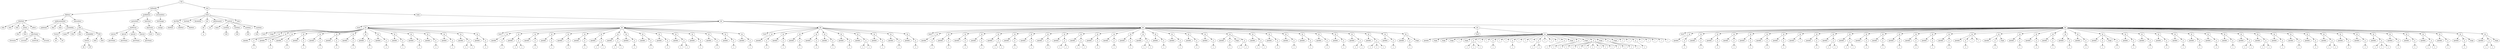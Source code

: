 digraph Tree {
	"t0" [label = "TEI"];
	"t1" [label = "teiHeader"];
	"t2" [label = "fileDesc"];
	"t3" [label = "titleStmt"];
	"t4" [label = "title"];
	"t5" [label = "title"];
	"t6" [label = "title"];
	"t7" [label = "author"];
	"t8" [label = "idno"];
	"t9" [label = "idno"];
	"t10" [label = "persName"];
	"t11" [label = "forename"];
	"t12" [label = "surname"];
	"t13" [label = "nameLink"];
	"t14" [label = "surname"];
	"t15" [label = "editor"];
	"t16" [label = "publicationStmt"];
	"t17" [label = "publisher"];
	"t18" [label = "idno"];
	"t19" [label = "idno"];
	"t20" [label = "availability"];
	"t21" [label = "licence"];
	"t22" [label = "ab"];
	"t23" [label = "ref"];
	"t24" [label = "sourceDesc"];
	"t25" [label = "bibl"];
	"t26" [label = "name"];
	"t27" [label = "idno"];
	"t28" [label = "idno"];
	"t29" [label = "availability"];
	"t30" [label = "licence"];
	"t31" [label = "ab"];
	"t32" [label = "ref"];
	"t33" [label = "bibl"];
	"t34" [label = "date"];
	"t35" [label = "idno"];
	"t36" [label = "profileDesc"];
	"t37" [label = "particDesc"];
	"t38" [label = "listPerson"];
	"t39" [label = "person"];
	"t40" [label = "persName"];
	"t41" [label = "person"];
	"t42" [label = "persName"];
	"t43" [label = "person"];
	"t44" [label = "persName"];
	"t45" [label = "person"];
	"t46" [label = "persName"];
	"t47" [label = "textClass"];
	"t48" [label = "keywords"];
	"t49" [label = "term"];
	"t50" [label = "term"];
	"t51" [label = "revisionDesc"];
	"t52" [label = "listChange"];
	"t53" [label = "change"];
	"t54" [label = "text"];
	"t55" [label = "front"];
	"t56" [label = "docTitle"];
	"t57" [label = "titlePart"];
	"t58" [label = "titlePart"];
	"t59" [label = "titlePart"];
	"t60" [label = "docDate"];
	"t61" [label = "docAuthor"];
	"t62" [label = "div"];
	"t63" [label = "div"];
	"t64" [label = "p"];
	"t65" [label = "performance"];
	"t66" [label = "ab"];
	"t67" [label = "castList"];
	"t68" [label = "head"];
	"t69" [label = "castItem"];
	"t70" [label = "role"];
	"t71" [label = "castItem"];
	"t72" [label = "role"];
	"t73" [label = "castItem"];
	"t74" [label = "role"];
	"t75" [label = "castItem"];
	"t76" [label = "role"];
	"t77" [label = "note"];
	"t78" [label = "body"];
	"t79" [label = "div"];
	"t80" [label = "head"];
	"t81" [label = "div"];
	"t82" [label = "head"];
	"t83" [label = "stage"];
	"t84" [label = "sp"];
	"t85" [label = "speaker"];
	"t86" [label = "p"];
	"t87" [label = "s"];
	"t88" [label = "sp"];
	"t89" [label = "speaker"];
	"t90" [label = "p"];
	"t91" [label = "s"];
	"t92" [label = "sp"];
	"t93" [label = "speaker"];
	"t94" [label = "p"];
	"t95" [label = "s"];
	"t96" [label = "sp"];
	"t97" [label = "speaker"];
	"t98" [label = "p"];
	"t99" [label = "s"];
	"t100" [label = "sp"];
	"t101" [label = "speaker"];
	"t102" [label = "p"];
	"t103" [label = "s"];
	"t104" [label = "sp"];
	"t105" [label = "speaker"];
	"t106" [label = "p"];
	"t107" [label = "s"];
	"t108" [label = "sp"];
	"t109" [label = "speaker"];
	"t110" [label = "p"];
	"t111" [label = "s"];
	"t112" [label = "sp"];
	"t113" [label = "speaker"];
	"t114" [label = "p"];
	"t115" [label = "s"];
	"t116" [label = "sp"];
	"t117" [label = "speaker"];
	"t118" [label = "p"];
	"t119" [label = "s"];
	"t120" [label = "sp"];
	"t121" [label = "speaker"];
	"t122" [label = "p"];
	"t123" [label = "s"];
	"t124" [label = "sp"];
	"t125" [label = "speaker"];
	"t126" [label = "p"];
	"t127" [label = "s"];
	"t128" [label = "sp"];
	"t129" [label = "speaker"];
	"t130" [label = "p"];
	"t131" [label = "s"];
	"t132" [label = "sp"];
	"t133" [label = "speaker"];
	"t134" [label = "p"];
	"t135" [label = "s"];
	"t136" [label = "sp"];
	"t137" [label = "speaker"];
	"t138" [label = "p"];
	"t139" [label = "s"];
	"t140" [label = "s"];
	"t141" [label = "sp"];
	"t142" [label = "speaker"];
	"t143" [label = "p"];
	"t144" [label = "s"];
	"t145" [label = "div"];
	"t146" [label = "head"];
	"t147" [label = "sp"];
	"t148" [label = "speaker"];
	"t149" [label = "p"];
	"t150" [label = "s"];
	"t151" [label = "sp"];
	"t152" [label = "speaker"];
	"t153" [label = "p"];
	"t154" [label = "s"];
	"t155" [label = "s"];
	"t156" [label = "sp"];
	"t157" [label = "speaker"];
	"t158" [label = "p"];
	"t159" [label = "s"];
	"t160" [label = "sp"];
	"t161" [label = "speaker"];
	"t162" [label = "p"];
	"t163" [label = "s"];
	"t164" [label = "sp"];
	"t165" [label = "speaker"];
	"t166" [label = "p"];
	"t167" [label = "s"];
	"t168" [label = "sp"];
	"t169" [label = "speaker"];
	"t170" [label = "p"];
	"t171" [label = "s"];
	"t172" [label = "sp"];
	"t173" [label = "speaker"];
	"t174" [label = "p"];
	"t175" [label = "s"];
	"t176" [label = "s"];
	"t177" [label = "sp"];
	"t178" [label = "speaker"];
	"t179" [label = "p"];
	"t180" [label = "s"];
	"t181" [label = "s"];
	"t182" [label = "sp"];
	"t183" [label = "speaker"];
	"t184" [label = "p"];
	"t185" [label = "s"];
	"t186" [label = "sp"];
	"t187" [label = "speaker"];
	"t188" [label = "p"];
	"t189" [label = "s"];
	"t190" [label = "sp"];
	"t191" [label = "speaker"];
	"t192" [label = "p"];
	"t193" [label = "s"];
	"t194" [label = "sp"];
	"t195" [label = "speaker"];
	"t196" [label = "p"];
	"t197" [label = "s"];
	"t198" [label = "s"];
	"t199" [label = "sp"];
	"t200" [label = "speaker"];
	"t201" [label = "p"];
	"t202" [label = "s"];
	"t203" [label = "sp"];
	"t204" [label = "speaker"];
	"t205" [label = "p"];
	"t206" [label = "s"];
	"t207" [label = "sp"];
	"t208" [label = "speaker"];
	"t209" [label = "p"];
	"t210" [label = "s"];
	"t211" [label = "sp"];
	"t212" [label = "speaker"];
	"t213" [label = "p"];
	"t214" [label = "s"];
	"t215" [label = "div"];
	"t216" [label = "head"];
	"t217" [label = "sp"];
	"t218" [label = "speaker"];
	"t219" [label = "p"];
	"t220" [label = "s"];
	"t221" [label = "sp"];
	"t222" [label = "speaker"];
	"t223" [label = "p"];
	"t224" [label = "s"];
	"t225" [label = "sp"];
	"t226" [label = "speaker"];
	"t227" [label = "p"];
	"t228" [label = "s"];
	"t229" [label = "sp"];
	"t230" [label = "speaker"];
	"t231" [label = "p"];
	"t232" [label = "s"];
	"t233" [label = "sp"];
	"t234" [label = "speaker"];
	"t235" [label = "p"];
	"t236" [label = "s"];
	"t237" [label = "sp"];
	"t238" [label = "speaker"];
	"t239" [label = "p"];
	"t240" [label = "s"];
	"t241" [label = "sp"];
	"t242" [label = "speaker"];
	"t243" [label = "p"];
	"t244" [label = "s"];
	"t245" [label = "s"];
	"t246" [label = "sp"];
	"t247" [label = "speaker"];
	"t248" [label = "p"];
	"t249" [label = "s"];
	"t250" [label = "sp"];
	"t251" [label = "speaker"];
	"t252" [label = "p"];
	"t253" [label = "s"];
	"t254" [label = "sp"];
	"t255" [label = "speaker"];
	"t256" [label = "p"];
	"t257" [label = "s"];
	"t258" [label = "div"];
	"t259" [label = "head"];
	"t260" [label = "sp"];
	"t261" [label = "speaker"];
	"t262" [label = "p"];
	"t263" [label = "s"];
	"t264" [label = "sp"];
	"t265" [label = "speaker"];
	"t266" [label = "p"];
	"t267" [label = "s"];
	"t268" [label = "sp"];
	"t269" [label = "speaker"];
	"t270" [label = "p"];
	"t271" [label = "s"];
	"t272" [label = "sp"];
	"t273" [label = "speaker"];
	"t274" [label = "p"];
	"t275" [label = "s"];
	"t276" [label = "sp"];
	"t277" [label = "speaker"];
	"t278" [label = "p"];
	"t279" [label = "s"];
	"t280" [label = "s"];
	"t281" [label = "sp"];
	"t282" [label = "speaker"];
	"t283" [label = "p"];
	"t284" [label = "s"];
	"t285" [label = "sp"];
	"t286" [label = "speaker"];
	"t287" [label = "p"];
	"t288" [label = "s"];
	"t289" [label = "sp"];
	"t290" [label = "speaker"];
	"t291" [label = "p"];
	"t292" [label = "s"];
	"t293" [label = "sp"];
	"t294" [label = "speaker"];
	"t295" [label = "p"];
	"t296" [label = "s"];
	"t297" [label = "s"];
	"t298" [label = "sp"];
	"t299" [label = "speaker"];
	"t300" [label = "p"];
	"t301" [label = "s"];
	"t302" [label = "s"];
	"t303" [label = "sp"];
	"t304" [label = "speaker"];
	"t305" [label = "p"];
	"t306" [label = "s"];
	"t307" [label = "sp"];
	"t308" [label = "speaker"];
	"t309" [label = "p"];
	"t310" [label = "s"];
	"t311" [label = "sp"];
	"t312" [label = "speaker"];
	"t313" [label = "p"];
	"t314" [label = "s"];
	"t315" [label = "sp"];
	"t316" [label = "speaker"];
	"t317" [label = "p"];
	"t318" [label = "s"];
	"t319" [label = "s"];
	"t320" [label = "sp"];
	"t321" [label = "speaker"];
	"t322" [label = "p"];
	"t323" [label = "s"];
	"t324" [label = "sp"];
	"t325" [label = "speaker"];
	"t326" [label = "p"];
	"t327" [label = "s"];
	"t328" [label = "sp"];
	"t329" [label = "speaker"];
	"t330" [label = "p"];
	"t331" [label = "s"];
	"t332" [label = "sp"];
	"t333" [label = "speaker"];
	"t334" [label = "p"];
	"t335" [label = "s"];
	"t336" [label = "sp"];
	"t337" [label = "speaker"];
	"t338" [label = "p"];
	"t339" [label = "s"];
	"t340" [label = "stage"];
	"t341" [label = "p"];
	"t342" [label = "s"];
	"t343" [label = "s"];
	"t344" [label = "sp"];
	"t345" [label = "speaker"];
	"t346" [label = "p"];
	"t347" [label = "s"];
	"t348" [label = "s"];
	"t349" [label = "sp"];
	"t350" [label = "speaker"];
	"t351" [label = "p"];
	"t352" [label = "s"];
	"t353" [label = "sp"];
	"t354" [label = "speaker"];
	"t355" [label = "p"];
	"t356" [label = "s"];
	"t357" [label = "sp"];
	"t358" [label = "speaker"];
	"t359" [label = "p"];
	"t360" [label = "s"];
	"t361" [label = "sp"];
	"t362" [label = "speaker"];
	"t363" [label = "p"];
	"t364" [label = "s"];
	"t365" [label = "sp"];
	"t366" [label = "speaker"];
	"t367" [label = "p"];
	"t368" [label = "s"];
	"t369" [label = "sp"];
	"t370" [label = "speaker"];
	"t371" [label = "p"];
	"t372" [label = "s"];
	"t373" [label = "s"];
	"t374" [label = "sp"];
	"t375" [label = "speaker"];
	"t376" [label = "p"];
	"t377" [label = "s"];
	"t378" [label = "s"];
	"t379" [label = "s"];
	"t380" [label = "sp"];
	"t381" [label = "speaker"];
	"t382" [label = "p"];
	"t383" [label = "s"];
	"t384" [label = "sp"];
	"t385" [label = "speaker"];
	"t386" [label = "p"];
	"t387" [label = "s"];
	"t388" [label = "stage"];
	"t389" [label = "div"];
	"t390" [label = "head"];
	"t391" [label = "sp"];
	"t392" [label = "speaker"];
	"t393" [label = "stage"];
	"t394" [label = "stage"];
	"t395" [label = "stage"];
	"t396" [label = "l"];
	"t397" [label = "stage"];
	"t398" [label = "p"];
	"t399" [label = "s"];
	"t400" [label = "s"];
	"t401" [label = "s"];
	"t402" [label = "l"];
	"t403" [label = "l"];
	"t404" [label = "p"];
	"t405" [label = "s"];
	"t406" [label = "l"];
	"t407" [label = "l"];
	"t408" [label = "p"];
	"t409" [label = "s"];
	"t410" [label = "l"];
	"t411" [label = "l"];
	"t412" [label = "l"];
	"t413" [label = "p"];
	"t414" [label = "s"];
	"t415" [label = "s"];
	"t416" [label = "l"];
	"t417" [label = "l"];
	"t418" [label = "l"];
	"t419" [label = "p"];
	"t420" [label = "s"];
	"t421" [label = "stage"];
	"t422" [label = "p"];
	"t423" [label = "s"];
	"t424" [label = "s"];
	"t425" [label = "stage"];
	"t426" [label = "p"];
	"t427" [label = "s"];
	"t428" [label = "s"];
	"t429" [label = "s"];
	"t430" [label = "s"];
	"t431" [label = "s"];
	"t432" [label = "s"];
	"t433" [label = "s"];
	"t434" [label = "s"];
	"t435" [label = "s"];
	"t436" [label = "stage"];
	"t437" [label = "p"];
	"t438" [label = "s"];
	"t439" [label = "s"];
	"t440" [label = "s"];
	"t441" [label = "stage"];
	"t442" [label = "l"];
	"t443" [label = "l"];
	"t444" [label = "p"];
	"t445" [label = "s"];
	"t446" [label = "l"];
	"t447" [label = "l"];
	"t448" [label = "l"];
	"t449" [label = "l"];
	"t450" [label = "l"];
	"t451" [label = "div"];
	"t452" [label = "head"];
	"t453" [label = "sp"];
	"t454" [label = "speaker"];
	"t455" [label = "p"];
	"t456" [label = "s"];
	"t457" [label = "sp"];
	"t458" [label = "speaker"];
	"t459" [label = "p"];
	"t460" [label = "s"];
	"t461" [label = "sp"];
	"t462" [label = "speaker"];
	"t463" [label = "p"];
	"t464" [label = "s"];
	"t465" [label = "sp"];
	"t466" [label = "speaker"];
	"t467" [label = "p"];
	"t468" [label = "s"];
	"t469" [label = "sp"];
	"t470" [label = "speaker"];
	"t471" [label = "p"];
	"t472" [label = "s"];
	"t473" [label = "sp"];
	"t474" [label = "speaker"];
	"t475" [label = "p"];
	"t476" [label = "s"];
	"t477" [label = "sp"];
	"t478" [label = "speaker"];
	"t479" [label = "p"];
	"t480" [label = "s"];
	"t481" [label = "sp"];
	"t482" [label = "speaker"];
	"t483" [label = "l"];
	"t484" [label = "sp"];
	"t485" [label = "speaker"];
	"t486" [label = "p"];
	"t487" [label = "s"];
	"t488" [label = "sp"];
	"t489" [label = "speaker"];
	"t490" [label = "p"];
	"t491" [label = "s"];
	"t492" [label = "s"];
	"t493" [label = "sp"];
	"t494" [label = "speaker"];
	"t495" [label = "p"];
	"t496" [label = "s"];
	"t497" [label = "s"];
	"t498" [label = "sp"];
	"t499" [label = "speaker"];
	"t500" [label = "p"];
	"t501" [label = "s"];
	"t502" [label = "sp"];
	"t503" [label = "speaker"];
	"t504" [label = "p"];
	"t505" [label = "s"];
	"t506" [label = "sp"];
	"t507" [label = "speaker"];
	"t508" [label = "p"];
	"t509" [label = "s"];
	"t510" [label = "sp"];
	"t511" [label = "speaker"];
	"t512" [label = "p"];
	"t513" [label = "s"];
	"t514" [label = "sp"];
	"t515" [label = "speaker"];
	"t516" [label = "p"];
	"t517" [label = "s"];
	"t518" [label = "sp"];
	"t519" [label = "speaker"];
	"t520" [label = "p"];
	"t521" [label = "s"];
	"t522" [label = "sp"];
	"t523" [label = "speaker"];
	"t524" [label = "p"];
	"t525" [label = "s"];
	"t526" [label = "l"];
	"t527" [label = "l"];
	"t528" [label = "sp"];
	"t529" [label = "speaker"];
	"t530" [label = "p"];
	"t531" [label = "s"];
	"t532" [label = "stage"];
	"t533" [label = "sp"];
	"t534" [label = "speaker"];
	"t535" [label = "p"];
	"t536" [label = "s"];
	"t537" [label = "sp"];
	"t538" [label = "speaker"];
	"t539" [label = "p"];
	"t540" [label = "s"];
	"t541" [label = "sp"];
	"t542" [label = "speaker"];
	"t543" [label = "p"];
	"t544" [label = "s"];
	"t545" [label = "sp"];
	"t546" [label = "speaker"];
	"t547" [label = "p"];
	"t548" [label = "s"];
	"t549" [label = "sp"];
	"t550" [label = "speaker"];
	"t551" [label = "p"];
	"t552" [label = "s"];
	"t553" [label = "sp"];
	"t554" [label = "speaker"];
	"t555" [label = "p"];
	"t556" [label = "s"];
	"t557" [label = "stage"];
	"t558" [label = "p"];
	"t559" [label = "s"];
	"t560" [label = "sp"];
	"t561" [label = "speaker"];
	"t562" [label = "p"];
	"t563" [label = "s"];
	"t564" [label = "sp"];
	"t565" [label = "speaker"];
	"t566" [label = "p"];
	"t567" [label = "s"];
	"t568" [label = "sp"];
	"t569" [label = "speaker"];
	"t570" [label = "p"];
	"t571" [label = "s"];
	"t572" [label = "sp"];
	"t573" [label = "speaker"];
	"t574" [label = "p"];
	"t575" [label = "s"];
	"t576" [label = "sp"];
	"t577" [label = "speaker"];
	"t578" [label = "p"];
	"t579" [label = "s"];
	"t580" [label = "sp"];
	"t581" [label = "speaker"];
	"t582" [label = "p"];
	"t583" [label = "s"];
	"t584" [label = "sp"];
	"t585" [label = "speaker"];
	"t586" [label = "p"];
	"t587" [label = "s"];
	"t588" [label = "sp"];
	"t589" [label = "speaker"];
	"t590" [label = "p"];
	"t591" [label = "s"];
	"t592" [label = "s"];
	"t593" [label = "sp"];
	"t594" [label = "speaker"];
	"t595" [label = "p"];
	"t596" [label = "s"];
	"t597" [label = "s"];
	"t598" [label = "sp"];
	"t599" [label = "speaker"];
	"t600" [label = "p"];
	"t601" [label = "s"];
	"t602" [label = "sp"];
	"t603" [label = "speaker"];
	"t604" [label = "p"];
	"t605" [label = "s"];
	"t606" [label = "sp"];
	"t607" [label = "speaker"];
	"t608" [label = "p"];
	"t609" [label = "s"];
	"t610" [label = "sp"];
	"t611" [label = "speaker"];
	"t612" [label = "p"];
	"t613" [label = "s"];
	"t614" [label = "s"];
	"t615" [label = "sp"];
	"t616" [label = "speaker"];
	"t617" [label = "p"];
	"t618" [label = "s"];
	"t619" [label = "sp"];
	"t620" [label = "speaker"];
	"t621" [label = "p"];
	"t622" [label = "s"];
	"t623" [label = "sp"];
	"t624" [label = "speaker"];
	"t625" [label = "p"];
	"t626" [label = "s"];
	"t627" [label = "s"];
	"t628" [label = "s"];
	"t629" [label = "sp"];
	"t630" [label = "speaker"];
	"t631" [label = "p"];
	"t632" [label = "s"];
	"t633" [label = "sp"];
	"t634" [label = "speaker"];
	"t635" [label = "p"];
	"t636" [label = "s"];
	"t637" [label = "sp"];
	"t638" [label = "speaker"];
	"t639" [label = "p"];
	"t640" [label = "s"];
	"t641" [label = "s"];
	"t642" [label = "sp"];
	"t643" [label = "speaker"];
	"t644" [label = "p"];
	"t645" [label = "s"];
	"t646" [label = "sp"];
	"t647" [label = "speaker"];
	"t648" [label = "p"];
	"t649" [label = "s"];
	"t650" [label = "stage"];
	"t651" [label = "sp"];
	"t652" [label = "speaker"];
	"t653" [label = "p"];
	"t654" [label = "s"];
	"t655" [label = "s"];
	"t656" [label = "stage"];
	"t0" -> "t1";
	"t1" -> "t2";
	"t2" -> "t3";
	"t3" -> "t4";
	"t3" -> "t5";
	"t3" -> "t6";
	"t3" -> "t7";
	"t7" -> "t8";
	"t7" -> "t9";
	"t7" -> "t10";
	"t10" -> "t11";
	"t10" -> "t12";
	"t10" -> "t13";
	"t10" -> "t14";
	"t3" -> "t15";
	"t2" -> "t16";
	"t16" -> "t17";
	"t16" -> "t18";
	"t16" -> "t19";
	"t16" -> "t20";
	"t20" -> "t21";
	"t21" -> "t22";
	"t21" -> "t23";
	"t2" -> "t24";
	"t24" -> "t25";
	"t25" -> "t26";
	"t25" -> "t27";
	"t25" -> "t28";
	"t25" -> "t29";
	"t29" -> "t30";
	"t30" -> "t31";
	"t30" -> "t32";
	"t25" -> "t33";
	"t33" -> "t34";
	"t33" -> "t35";
	"t1" -> "t36";
	"t36" -> "t37";
	"t37" -> "t38";
	"t38" -> "t39";
	"t39" -> "t40";
	"t38" -> "t41";
	"t41" -> "t42";
	"t38" -> "t43";
	"t43" -> "t44";
	"t38" -> "t45";
	"t45" -> "t46";
	"t36" -> "t47";
	"t47" -> "t48";
	"t48" -> "t49";
	"t48" -> "t50";
	"t1" -> "t51";
	"t51" -> "t52";
	"t52" -> "t53";
	"t0" -> "t54";
	"t54" -> "t55";
	"t55" -> "t56";
	"t56" -> "t57";
	"t56" -> "t58";
	"t56" -> "t59";
	"t55" -> "t60";
	"t55" -> "t61";
	"t55" -> "t62";
	"t62" -> "t63";
	"t63" -> "t64";
	"t55" -> "t65";
	"t65" -> "t66";
	"t55" -> "t67";
	"t67" -> "t68";
	"t67" -> "t69";
	"t69" -> "t70";
	"t67" -> "t71";
	"t71" -> "t72";
	"t67" -> "t73";
	"t73" -> "t74";
	"t67" -> "t75";
	"t75" -> "t76";
	"t55" -> "t77";
	"t54" -> "t78";
	"t78" -> "t79";
	"t79" -> "t80";
	"t79" -> "t81";
	"t81" -> "t82";
	"t81" -> "t83";
	"t81" -> "t84";
	"t84" -> "t85";
	"t84" -> "t86";
	"t86" -> "t87";
	"t81" -> "t88";
	"t88" -> "t89";
	"t88" -> "t90";
	"t90" -> "t91";
	"t81" -> "t92";
	"t92" -> "t93";
	"t92" -> "t94";
	"t94" -> "t95";
	"t81" -> "t96";
	"t96" -> "t97";
	"t96" -> "t98";
	"t98" -> "t99";
	"t81" -> "t100";
	"t100" -> "t101";
	"t100" -> "t102";
	"t102" -> "t103";
	"t81" -> "t104";
	"t104" -> "t105";
	"t104" -> "t106";
	"t106" -> "t107";
	"t81" -> "t108";
	"t108" -> "t109";
	"t108" -> "t110";
	"t110" -> "t111";
	"t81" -> "t112";
	"t112" -> "t113";
	"t112" -> "t114";
	"t114" -> "t115";
	"t81" -> "t116";
	"t116" -> "t117";
	"t116" -> "t118";
	"t118" -> "t119";
	"t81" -> "t120";
	"t120" -> "t121";
	"t120" -> "t122";
	"t122" -> "t123";
	"t81" -> "t124";
	"t124" -> "t125";
	"t124" -> "t126";
	"t126" -> "t127";
	"t81" -> "t128";
	"t128" -> "t129";
	"t128" -> "t130";
	"t130" -> "t131";
	"t81" -> "t132";
	"t132" -> "t133";
	"t132" -> "t134";
	"t134" -> "t135";
	"t81" -> "t136";
	"t136" -> "t137";
	"t136" -> "t138";
	"t138" -> "t139";
	"t138" -> "t140";
	"t81" -> "t141";
	"t141" -> "t142";
	"t141" -> "t143";
	"t143" -> "t144";
	"t79" -> "t145";
	"t145" -> "t146";
	"t145" -> "t147";
	"t147" -> "t148";
	"t147" -> "t149";
	"t149" -> "t150";
	"t145" -> "t151";
	"t151" -> "t152";
	"t151" -> "t153";
	"t153" -> "t154";
	"t153" -> "t155";
	"t145" -> "t156";
	"t156" -> "t157";
	"t156" -> "t158";
	"t158" -> "t159";
	"t145" -> "t160";
	"t160" -> "t161";
	"t160" -> "t162";
	"t162" -> "t163";
	"t145" -> "t164";
	"t164" -> "t165";
	"t164" -> "t166";
	"t166" -> "t167";
	"t145" -> "t168";
	"t168" -> "t169";
	"t168" -> "t170";
	"t170" -> "t171";
	"t145" -> "t172";
	"t172" -> "t173";
	"t172" -> "t174";
	"t174" -> "t175";
	"t174" -> "t176";
	"t145" -> "t177";
	"t177" -> "t178";
	"t177" -> "t179";
	"t179" -> "t180";
	"t179" -> "t181";
	"t145" -> "t182";
	"t182" -> "t183";
	"t182" -> "t184";
	"t184" -> "t185";
	"t145" -> "t186";
	"t186" -> "t187";
	"t186" -> "t188";
	"t188" -> "t189";
	"t145" -> "t190";
	"t190" -> "t191";
	"t190" -> "t192";
	"t192" -> "t193";
	"t145" -> "t194";
	"t194" -> "t195";
	"t194" -> "t196";
	"t196" -> "t197";
	"t196" -> "t198";
	"t145" -> "t199";
	"t199" -> "t200";
	"t199" -> "t201";
	"t201" -> "t202";
	"t145" -> "t203";
	"t203" -> "t204";
	"t203" -> "t205";
	"t205" -> "t206";
	"t145" -> "t207";
	"t207" -> "t208";
	"t207" -> "t209";
	"t209" -> "t210";
	"t145" -> "t211";
	"t211" -> "t212";
	"t211" -> "t213";
	"t213" -> "t214";
	"t79" -> "t215";
	"t215" -> "t216";
	"t215" -> "t217";
	"t217" -> "t218";
	"t217" -> "t219";
	"t219" -> "t220";
	"t215" -> "t221";
	"t221" -> "t222";
	"t221" -> "t223";
	"t223" -> "t224";
	"t215" -> "t225";
	"t225" -> "t226";
	"t225" -> "t227";
	"t227" -> "t228";
	"t215" -> "t229";
	"t229" -> "t230";
	"t229" -> "t231";
	"t231" -> "t232";
	"t215" -> "t233";
	"t233" -> "t234";
	"t233" -> "t235";
	"t235" -> "t236";
	"t215" -> "t237";
	"t237" -> "t238";
	"t237" -> "t239";
	"t239" -> "t240";
	"t215" -> "t241";
	"t241" -> "t242";
	"t241" -> "t243";
	"t243" -> "t244";
	"t243" -> "t245";
	"t215" -> "t246";
	"t246" -> "t247";
	"t246" -> "t248";
	"t248" -> "t249";
	"t215" -> "t250";
	"t250" -> "t251";
	"t250" -> "t252";
	"t252" -> "t253";
	"t215" -> "t254";
	"t254" -> "t255";
	"t254" -> "t256";
	"t256" -> "t257";
	"t79" -> "t258";
	"t258" -> "t259";
	"t258" -> "t260";
	"t260" -> "t261";
	"t260" -> "t262";
	"t262" -> "t263";
	"t258" -> "t264";
	"t264" -> "t265";
	"t264" -> "t266";
	"t266" -> "t267";
	"t258" -> "t268";
	"t268" -> "t269";
	"t268" -> "t270";
	"t270" -> "t271";
	"t258" -> "t272";
	"t272" -> "t273";
	"t272" -> "t274";
	"t274" -> "t275";
	"t258" -> "t276";
	"t276" -> "t277";
	"t276" -> "t278";
	"t278" -> "t279";
	"t278" -> "t280";
	"t258" -> "t281";
	"t281" -> "t282";
	"t281" -> "t283";
	"t283" -> "t284";
	"t258" -> "t285";
	"t285" -> "t286";
	"t285" -> "t287";
	"t287" -> "t288";
	"t258" -> "t289";
	"t289" -> "t290";
	"t289" -> "t291";
	"t291" -> "t292";
	"t258" -> "t293";
	"t293" -> "t294";
	"t293" -> "t295";
	"t295" -> "t296";
	"t295" -> "t297";
	"t258" -> "t298";
	"t298" -> "t299";
	"t298" -> "t300";
	"t300" -> "t301";
	"t300" -> "t302";
	"t258" -> "t303";
	"t303" -> "t304";
	"t303" -> "t305";
	"t305" -> "t306";
	"t258" -> "t307";
	"t307" -> "t308";
	"t307" -> "t309";
	"t309" -> "t310";
	"t258" -> "t311";
	"t311" -> "t312";
	"t311" -> "t313";
	"t313" -> "t314";
	"t258" -> "t315";
	"t315" -> "t316";
	"t315" -> "t317";
	"t317" -> "t318";
	"t317" -> "t319";
	"t258" -> "t320";
	"t320" -> "t321";
	"t320" -> "t322";
	"t322" -> "t323";
	"t258" -> "t324";
	"t324" -> "t325";
	"t324" -> "t326";
	"t326" -> "t327";
	"t258" -> "t328";
	"t328" -> "t329";
	"t328" -> "t330";
	"t330" -> "t331";
	"t258" -> "t332";
	"t332" -> "t333";
	"t332" -> "t334";
	"t334" -> "t335";
	"t258" -> "t336";
	"t336" -> "t337";
	"t336" -> "t338";
	"t338" -> "t339";
	"t336" -> "t340";
	"t336" -> "t341";
	"t341" -> "t342";
	"t341" -> "t343";
	"t258" -> "t344";
	"t344" -> "t345";
	"t344" -> "t346";
	"t346" -> "t347";
	"t346" -> "t348";
	"t258" -> "t349";
	"t349" -> "t350";
	"t349" -> "t351";
	"t351" -> "t352";
	"t258" -> "t353";
	"t353" -> "t354";
	"t353" -> "t355";
	"t355" -> "t356";
	"t258" -> "t357";
	"t357" -> "t358";
	"t357" -> "t359";
	"t359" -> "t360";
	"t258" -> "t361";
	"t361" -> "t362";
	"t361" -> "t363";
	"t363" -> "t364";
	"t258" -> "t365";
	"t365" -> "t366";
	"t365" -> "t367";
	"t367" -> "t368";
	"t258" -> "t369";
	"t369" -> "t370";
	"t369" -> "t371";
	"t371" -> "t372";
	"t371" -> "t373";
	"t258" -> "t374";
	"t374" -> "t375";
	"t374" -> "t376";
	"t376" -> "t377";
	"t376" -> "t378";
	"t376" -> "t379";
	"t258" -> "t380";
	"t380" -> "t381";
	"t380" -> "t382";
	"t382" -> "t383";
	"t258" -> "t384";
	"t384" -> "t385";
	"t384" -> "t386";
	"t386" -> "t387";
	"t384" -> "t388";
	"t79" -> "t389";
	"t389" -> "t390";
	"t389" -> "t391";
	"t391" -> "t392";
	"t391" -> "t393";
	"t391" -> "t394";
	"t391" -> "t395";
	"t391" -> "t396";
	"t391" -> "t397";
	"t391" -> "t398";
	"t398" -> "t399";
	"t398" -> "t400";
	"t398" -> "t401";
	"t391" -> "t402";
	"t391" -> "t403";
	"t391" -> "t404";
	"t404" -> "t405";
	"t391" -> "t406";
	"t391" -> "t407";
	"t391" -> "t408";
	"t408" -> "t409";
	"t391" -> "t410";
	"t391" -> "t411";
	"t391" -> "t412";
	"t391" -> "t413";
	"t413" -> "t414";
	"t413" -> "t415";
	"t391" -> "t416";
	"t391" -> "t417";
	"t391" -> "t418";
	"t391" -> "t419";
	"t419" -> "t420";
	"t391" -> "t421";
	"t391" -> "t422";
	"t422" -> "t423";
	"t422" -> "t424";
	"t391" -> "t425";
	"t391" -> "t426";
	"t426" -> "t427";
	"t426" -> "t428";
	"t426" -> "t429";
	"t426" -> "t430";
	"t426" -> "t431";
	"t426" -> "t432";
	"t426" -> "t433";
	"t426" -> "t434";
	"t426" -> "t435";
	"t391" -> "t436";
	"t391" -> "t437";
	"t437" -> "t438";
	"t437" -> "t439";
	"t437" -> "t440";
	"t391" -> "t441";
	"t391" -> "t442";
	"t391" -> "t443";
	"t391" -> "t444";
	"t444" -> "t445";
	"t391" -> "t446";
	"t391" -> "t447";
	"t391" -> "t448";
	"t391" -> "t449";
	"t391" -> "t450";
	"t79" -> "t451";
	"t451" -> "t452";
	"t451" -> "t453";
	"t453" -> "t454";
	"t453" -> "t455";
	"t455" -> "t456";
	"t451" -> "t457";
	"t457" -> "t458";
	"t457" -> "t459";
	"t459" -> "t460";
	"t451" -> "t461";
	"t461" -> "t462";
	"t461" -> "t463";
	"t463" -> "t464";
	"t451" -> "t465";
	"t465" -> "t466";
	"t465" -> "t467";
	"t467" -> "t468";
	"t451" -> "t469";
	"t469" -> "t470";
	"t469" -> "t471";
	"t471" -> "t472";
	"t451" -> "t473";
	"t473" -> "t474";
	"t473" -> "t475";
	"t475" -> "t476";
	"t451" -> "t477";
	"t477" -> "t478";
	"t477" -> "t479";
	"t479" -> "t480";
	"t451" -> "t481";
	"t481" -> "t482";
	"t481" -> "t483";
	"t451" -> "t484";
	"t484" -> "t485";
	"t484" -> "t486";
	"t486" -> "t487";
	"t451" -> "t488";
	"t488" -> "t489";
	"t488" -> "t490";
	"t490" -> "t491";
	"t490" -> "t492";
	"t451" -> "t493";
	"t493" -> "t494";
	"t493" -> "t495";
	"t495" -> "t496";
	"t495" -> "t497";
	"t451" -> "t498";
	"t498" -> "t499";
	"t498" -> "t500";
	"t500" -> "t501";
	"t451" -> "t502";
	"t502" -> "t503";
	"t502" -> "t504";
	"t504" -> "t505";
	"t451" -> "t506";
	"t506" -> "t507";
	"t506" -> "t508";
	"t508" -> "t509";
	"t451" -> "t510";
	"t510" -> "t511";
	"t510" -> "t512";
	"t512" -> "t513";
	"t451" -> "t514";
	"t514" -> "t515";
	"t514" -> "t516";
	"t516" -> "t517";
	"t451" -> "t518";
	"t518" -> "t519";
	"t518" -> "t520";
	"t520" -> "t521";
	"t451" -> "t522";
	"t522" -> "t523";
	"t522" -> "t524";
	"t524" -> "t525";
	"t522" -> "t526";
	"t522" -> "t527";
	"t451" -> "t528";
	"t528" -> "t529";
	"t528" -> "t530";
	"t530" -> "t531";
	"t528" -> "t532";
	"t451" -> "t533";
	"t533" -> "t534";
	"t533" -> "t535";
	"t535" -> "t536";
	"t451" -> "t537";
	"t537" -> "t538";
	"t537" -> "t539";
	"t539" -> "t540";
	"t451" -> "t541";
	"t541" -> "t542";
	"t541" -> "t543";
	"t543" -> "t544";
	"t451" -> "t545";
	"t545" -> "t546";
	"t545" -> "t547";
	"t547" -> "t548";
	"t451" -> "t549";
	"t549" -> "t550";
	"t549" -> "t551";
	"t551" -> "t552";
	"t451" -> "t553";
	"t553" -> "t554";
	"t553" -> "t555";
	"t555" -> "t556";
	"t553" -> "t557";
	"t553" -> "t558";
	"t558" -> "t559";
	"t451" -> "t560";
	"t560" -> "t561";
	"t560" -> "t562";
	"t562" -> "t563";
	"t451" -> "t564";
	"t564" -> "t565";
	"t564" -> "t566";
	"t566" -> "t567";
	"t451" -> "t568";
	"t568" -> "t569";
	"t568" -> "t570";
	"t570" -> "t571";
	"t451" -> "t572";
	"t572" -> "t573";
	"t572" -> "t574";
	"t574" -> "t575";
	"t451" -> "t576";
	"t576" -> "t577";
	"t576" -> "t578";
	"t578" -> "t579";
	"t451" -> "t580";
	"t580" -> "t581";
	"t580" -> "t582";
	"t582" -> "t583";
	"t451" -> "t584";
	"t584" -> "t585";
	"t584" -> "t586";
	"t586" -> "t587";
	"t451" -> "t588";
	"t588" -> "t589";
	"t588" -> "t590";
	"t590" -> "t591";
	"t590" -> "t592";
	"t451" -> "t593";
	"t593" -> "t594";
	"t593" -> "t595";
	"t595" -> "t596";
	"t595" -> "t597";
	"t451" -> "t598";
	"t598" -> "t599";
	"t598" -> "t600";
	"t600" -> "t601";
	"t451" -> "t602";
	"t602" -> "t603";
	"t602" -> "t604";
	"t604" -> "t605";
	"t451" -> "t606";
	"t606" -> "t607";
	"t606" -> "t608";
	"t608" -> "t609";
	"t451" -> "t610";
	"t610" -> "t611";
	"t610" -> "t612";
	"t612" -> "t613";
	"t612" -> "t614";
	"t451" -> "t615";
	"t615" -> "t616";
	"t615" -> "t617";
	"t617" -> "t618";
	"t451" -> "t619";
	"t619" -> "t620";
	"t619" -> "t621";
	"t621" -> "t622";
	"t451" -> "t623";
	"t623" -> "t624";
	"t623" -> "t625";
	"t625" -> "t626";
	"t625" -> "t627";
	"t625" -> "t628";
	"t451" -> "t629";
	"t629" -> "t630";
	"t629" -> "t631";
	"t631" -> "t632";
	"t451" -> "t633";
	"t633" -> "t634";
	"t633" -> "t635";
	"t635" -> "t636";
	"t451" -> "t637";
	"t637" -> "t638";
	"t637" -> "t639";
	"t639" -> "t640";
	"t639" -> "t641";
	"t451" -> "t642";
	"t642" -> "t643";
	"t642" -> "t644";
	"t644" -> "t645";
	"t451" -> "t646";
	"t646" -> "t647";
	"t646" -> "t648";
	"t648" -> "t649";
	"t646" -> "t650";
	"t451" -> "t651";
	"t651" -> "t652";
	"t651" -> "t653";
	"t653" -> "t654";
	"t653" -> "t655";
	"t651" -> "t656";
}
